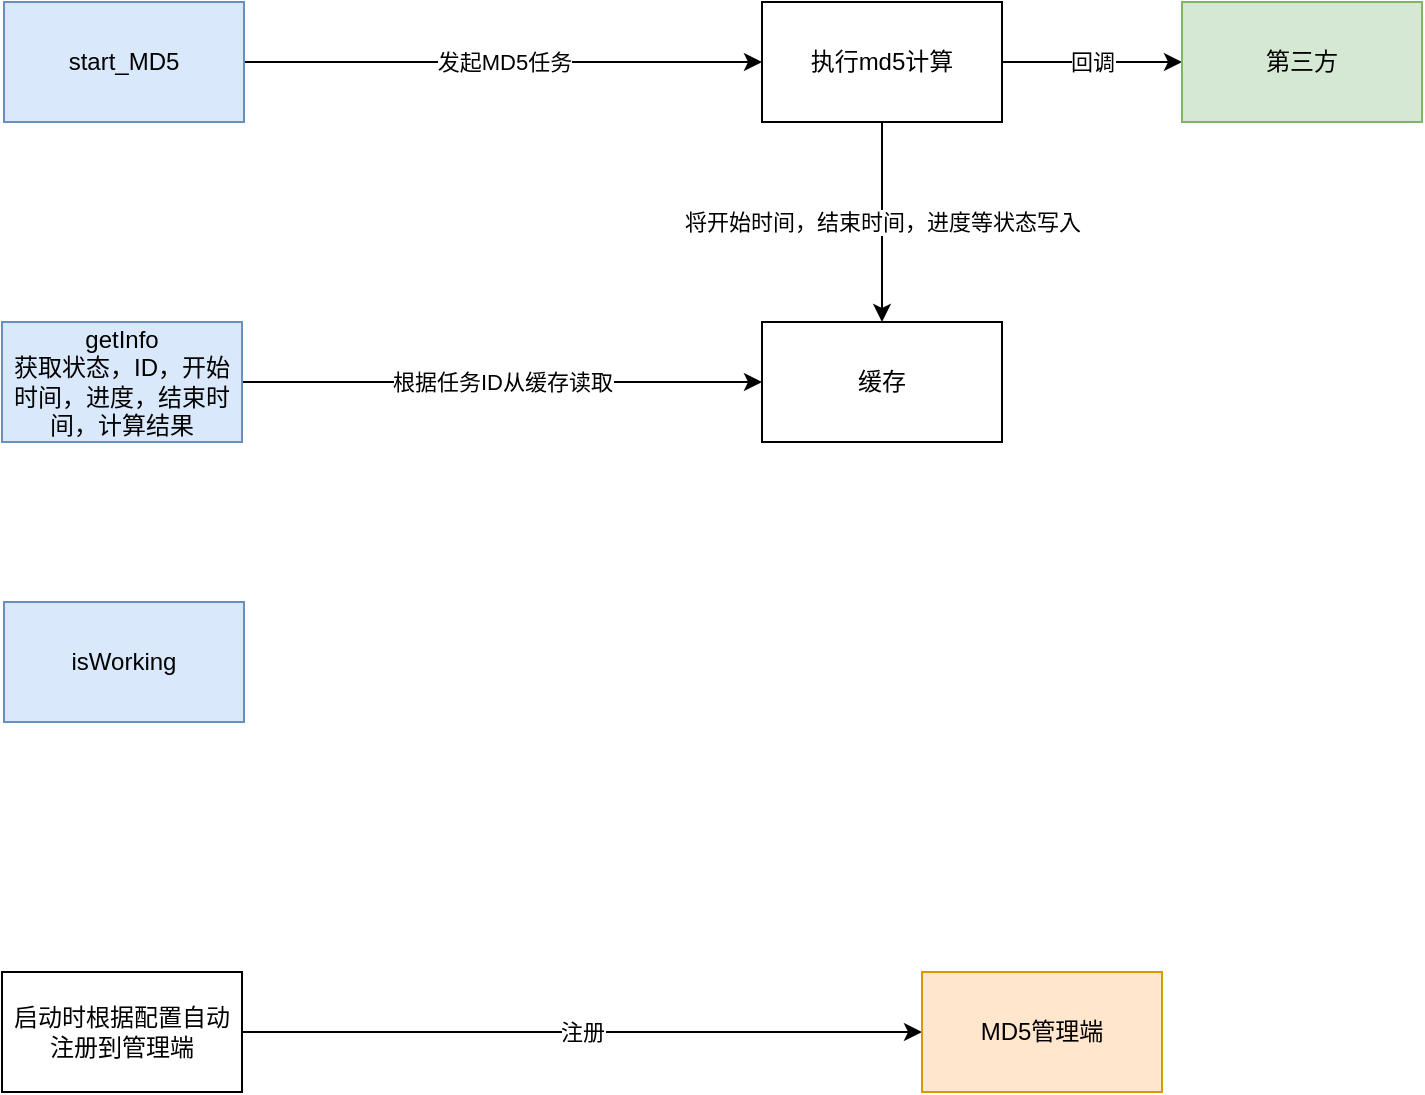 <mxfile version="14.1.9" type="github" pages="3">
  <diagram id="vZh9OYVmvURLcyZ7zChU" name="MD5执行端">
    <mxGraphModel dx="1381" dy="890" grid="1" gridSize="10" guides="1" tooltips="1" connect="1" arrows="1" fold="1" page="1" pageScale="1" pageWidth="827" pageHeight="1169" math="0" shadow="0">
      <root>
        <mxCell id="0" />
        <mxCell id="1" parent="0" />
        <mxCell id="xCJOUk_nlppZlGT4sAmL-4" value="发起MD5任务" style="edgeStyle=orthogonalEdgeStyle;rounded=0;orthogonalLoop=1;jettySize=auto;html=1;entryX=0;entryY=0.5;entryDx=0;entryDy=0;" parent="1" source="xCJOUk_nlppZlGT4sAmL-1" target="xCJOUk_nlppZlGT4sAmL-5" edge="1">
          <mxGeometry relative="1" as="geometry">
            <mxPoint x="405" y="140" as="targetPoint" />
          </mxGeometry>
        </mxCell>
        <mxCell id="xCJOUk_nlppZlGT4sAmL-1" value="start_MD5" style="rounded=0;whiteSpace=wrap;html=1;fillColor=#dae8fc;strokeColor=#6c8ebf;" parent="1" vertex="1">
          <mxGeometry x="71" y="70" width="120" height="60" as="geometry" />
        </mxCell>
        <mxCell id="xCJOUk_nlppZlGT4sAmL-9" value="根据任务ID从缓存读取" style="edgeStyle=orthogonalEdgeStyle;rounded=0;orthogonalLoop=1;jettySize=auto;html=1;" parent="1" source="xCJOUk_nlppZlGT4sAmL-2" target="xCJOUk_nlppZlGT4sAmL-7" edge="1">
          <mxGeometry relative="1" as="geometry" />
        </mxCell>
        <mxCell id="xCJOUk_nlppZlGT4sAmL-2" value="getInfo&lt;br&gt;获取状态，ID，开始时间，进度，结束时间，计算结果" style="rounded=0;whiteSpace=wrap;html=1;fillColor=#dae8fc;strokeColor=#6c8ebf;" parent="1" vertex="1">
          <mxGeometry x="70" y="230" width="120" height="60" as="geometry" />
        </mxCell>
        <mxCell id="xCJOUk_nlppZlGT4sAmL-8" value="将开始时间，结束时间，进度等状态写入" style="edgeStyle=orthogonalEdgeStyle;rounded=0;orthogonalLoop=1;jettySize=auto;html=1;entryX=0.5;entryY=0;entryDx=0;entryDy=0;" parent="1" source="xCJOUk_nlppZlGT4sAmL-5" target="xCJOUk_nlppZlGT4sAmL-7" edge="1">
          <mxGeometry relative="1" as="geometry" />
        </mxCell>
        <mxCell id="xvb4MUw1szfaOKgbHXFY-2" value="回调" style="edgeStyle=orthogonalEdgeStyle;rounded=0;orthogonalLoop=1;jettySize=auto;html=1;" parent="1" source="xCJOUk_nlppZlGT4sAmL-5" target="xvb4MUw1szfaOKgbHXFY-1" edge="1">
          <mxGeometry relative="1" as="geometry" />
        </mxCell>
        <mxCell id="xCJOUk_nlppZlGT4sAmL-5" value="执行md5计算" style="rounded=0;whiteSpace=wrap;html=1;" parent="1" vertex="1">
          <mxGeometry x="450" y="70" width="120" height="60" as="geometry" />
        </mxCell>
        <mxCell id="xCJOUk_nlppZlGT4sAmL-7" value="缓存" style="rounded=0;whiteSpace=wrap;html=1;" parent="1" vertex="1">
          <mxGeometry x="450" y="230" width="120" height="60" as="geometry" />
        </mxCell>
        <mxCell id="xvb4MUw1szfaOKgbHXFY-1" value="第三方" style="rounded=0;whiteSpace=wrap;html=1;fillColor=#d5e8d4;strokeColor=#82b366;" parent="1" vertex="1">
          <mxGeometry x="660" y="70" width="120" height="60" as="geometry" />
        </mxCell>
        <mxCell id="xTGyEX7kMLGWxDFuv8Kp-1" value="isWorking" style="rounded=0;whiteSpace=wrap;html=1;fillColor=#dae8fc;strokeColor=#6c8ebf;" parent="1" vertex="1">
          <mxGeometry x="71" y="370" width="120" height="60" as="geometry" />
        </mxCell>
        <mxCell id="3F_a-cN-I69hapElGCvo-4" value="注册" style="edgeStyle=orthogonalEdgeStyle;rounded=0;orthogonalLoop=1;jettySize=auto;html=1;exitX=1;exitY=0.5;exitDx=0;exitDy=0;entryX=0;entryY=0.5;entryDx=0;entryDy=0;" parent="1" source="3F_a-cN-I69hapElGCvo-1" target="3F_a-cN-I69hapElGCvo-3" edge="1">
          <mxGeometry relative="1" as="geometry" />
        </mxCell>
        <mxCell id="3F_a-cN-I69hapElGCvo-1" value="启动时根据配置自动注册到管理端" style="rounded=0;whiteSpace=wrap;html=1;" parent="1" vertex="1">
          <mxGeometry x="70" y="555" width="120" height="60" as="geometry" />
        </mxCell>
        <mxCell id="3F_a-cN-I69hapElGCvo-3" value="MD5管理端" style="rounded=0;whiteSpace=wrap;html=1;fillColor=#ffe6cc;strokeColor=#d79b00;" parent="1" vertex="1">
          <mxGeometry x="530" y="555" width="120" height="60" as="geometry" />
        </mxCell>
      </root>
    </mxGraphModel>
  </diagram>
  <diagram id="CkjEr-vj1TwtATfTT5om" name="MD5管理端">
    <mxGraphModel dx="1381" dy="890" grid="1" gridSize="10" guides="1" tooltips="1" connect="1" arrows="1" fold="1" page="1" pageScale="1" pageWidth="827" pageHeight="1169" math="0" shadow="0">
      <root>
        <mxCell id="pD-obUyEzkE79_Fu9p86-0" />
        <mxCell id="pD-obUyEzkE79_Fu9p86-1" parent="pD-obUyEzkE79_Fu9p86-0" />
        <mxCell id="8QeqpfEdfmeAyonV3E3P-1" value="下发任务：ID" style="edgeStyle=orthogonalEdgeStyle;rounded=0;orthogonalLoop=1;jettySize=auto;html=1;exitX=1;exitY=0.5;exitDx=0;exitDy=0;entryX=0.5;entryY=0;entryDx=0;entryDy=0;" parent="pD-obUyEzkE79_Fu9p86-1" source="8QeqpfEdfmeAyonV3E3P-3" target="8QeqpfEdfmeAyonV3E3P-0" edge="1">
          <mxGeometry x="0.007" relative="1" as="geometry">
            <mxPoint as="offset" />
          </mxGeometry>
        </mxCell>
        <mxCell id="pj6sRofI2khXpzfL-eum-0" value="生成任务ID，将任务加入队列中" style="edgeStyle=orthogonalEdgeStyle;rounded=0;orthogonalLoop=1;jettySize=auto;html=1;entryX=0;entryY=0.5;entryDx=0;entryDy=0;exitX=0.45;exitY=0;exitDx=0;exitDy=0;exitPerimeter=0;" parent="pD-obUyEzkE79_Fu9p86-1" source="BkSrPA6vsREYZLOBG8kc-0" target="8QeqpfEdfmeAyonV3E3P-3" edge="1">
          <mxGeometry relative="1" as="geometry" />
        </mxCell>
        <mxCell id="BkSrPA6vsREYZLOBG8kc-0" value="创建MD5任务，返回ID给调用方" style="rounded=0;whiteSpace=wrap;html=1;fillColor=#dae8fc;strokeColor=#6c8ebf;" parent="pD-obUyEzkE79_Fu9p86-1" vertex="1">
          <mxGeometry x="80" y="330" width="120" height="60" as="geometry" />
        </mxCell>
        <mxCell id="eEpEQpnTVAiNZk7LBNJG-0" value="集群状态查询" style="rounded=0;whiteSpace=wrap;html=1;fillColor=#dae8fc;strokeColor=#6c8ebf;" parent="pD-obUyEzkE79_Fu9p86-1" vertex="1">
          <mxGeometry x="80" y="420" width="120" height="60" as="geometry" />
        </mxCell>
        <mxCell id="pj6sRofI2khXpzfL-eum-2" value="启动时自动注册到管理端" style="edgeStyle=orthogonalEdgeStyle;rounded=0;orthogonalLoop=1;jettySize=auto;html=1;exitX=0.75;exitY=0;exitDx=0;exitDy=0;entryX=1;entryY=0.5;entryDx=0;entryDy=0;" parent="pD-obUyEzkE79_Fu9p86-1" source="8QeqpfEdfmeAyonV3E3P-0" target="pj6sRofI2khXpzfL-eum-1" edge="1">
          <mxGeometry relative="1" as="geometry" />
        </mxCell>
        <mxCell id="8QeqpfEdfmeAyonV3E3P-0" value="MD5执行端" style="rounded=0;whiteSpace=wrap;html=1;" parent="pD-obUyEzkE79_Fu9p86-1" vertex="1">
          <mxGeometry x="570" y="410" width="206" height="280" as="geometry" />
        </mxCell>
        <mxCell id="8QeqpfEdfmeAyonV3E3P-3" value="&lt;font style=&quot;font-size: 16px ; background-color: rgb(255 , 255 , 0)&quot;&gt;任务队列&lt;/font&gt;&lt;br&gt;轮询队列&lt;br&gt;查询空闲MD5执行端&lt;br&gt;下发任务并写库" style="whiteSpace=wrap;html=1;aspect=fixed;" parent="pD-obUyEzkE79_Fu9p86-1" vertex="1">
          <mxGeometry x="300" y="220" width="120" height="120" as="geometry" />
        </mxCell>
        <mxCell id="pj6sRofI2khXpzfL-eum-4" value="" style="edgeStyle=orthogonalEdgeStyle;rounded=0;orthogonalLoop=1;jettySize=auto;html=1;" parent="pD-obUyEzkE79_Fu9p86-1" source="pj6sRofI2khXpzfL-eum-1" target="pj6sRofI2khXpzfL-eum-3" edge="1">
          <mxGeometry relative="1" as="geometry" />
        </mxCell>
        <mxCell id="pj6sRofI2khXpzfL-eum-1" value="MD5执行端注册接口" style="rounded=0;whiteSpace=wrap;html=1;fillColor=#dae8fc;strokeColor=#6c8ebf;" parent="pD-obUyEzkE79_Fu9p86-1" vertex="1">
          <mxGeometry x="300" y="20" width="120" height="60" as="geometry" />
        </mxCell>
        <mxCell id="pj6sRofI2khXpzfL-eum-5" value="将执行端加入集合中" style="edgeStyle=orthogonalEdgeStyle;rounded=0;orthogonalLoop=1;jettySize=auto;html=1;" parent="pD-obUyEzkE79_Fu9p86-1" source="pj6sRofI2khXpzfL-eum-3" target="pj6sRofI2khXpzfL-eum-1" edge="1">
          <mxGeometry relative="1" as="geometry" />
        </mxCell>
        <mxCell id="pj6sRofI2khXpzfL-eum-3" value="&lt;font style=&quot;font-size: 16px ; background-color: rgb(255 , 255 , 51)&quot;&gt;执行端集合&lt;/font&gt;&lt;br&gt;：&lt;br&gt;ip，执行任务数量" style="rounded=0;whiteSpace=wrap;html=1;" parent="pD-obUyEzkE79_Fu9p86-1" vertex="1">
          <mxGeometry x="300" y="110" width="120" height="60" as="geometry" />
        </mxCell>
        <mxCell id="pj6sRofI2khXpzfL-eum-7" value="向数据库查询" style="edgeStyle=orthogonalEdgeStyle;rounded=0;orthogonalLoop=1;jettySize=auto;html=1;entryX=0;entryY=0.5;entryDx=0;entryDy=0;" parent="pD-obUyEzkE79_Fu9p86-1" source="pj6sRofI2khXpzfL-eum-6" target="mq54mdfgHksA0-FcVedB-0" edge="1">
          <mxGeometry relative="1" as="geometry" />
        </mxCell>
        <mxCell id="pj6sRofI2khXpzfL-eum-6" value="任务状态查询" style="rounded=0;whiteSpace=wrap;html=1;fillColor=#dae8fc;strokeColor=#6c8ebf;" parent="pD-obUyEzkE79_Fu9p86-1" vertex="1">
          <mxGeometry x="80" y="525" width="120" height="60" as="geometry" />
        </mxCell>
        <mxCell id="mq54mdfgHksA0-FcVedB-1" value="向执行端查询" style="edgeStyle=orthogonalEdgeStyle;rounded=0;orthogonalLoop=1;jettySize=auto;html=1;exitX=1;exitY=0.5;exitDx=0;exitDy=0;entryX=0;entryY=0.5;entryDx=0;entryDy=0;" edge="1" parent="pD-obUyEzkE79_Fu9p86-1" source="mq54mdfgHksA0-FcVedB-0" target="8QeqpfEdfmeAyonV3E3P-0">
          <mxGeometry relative="1" as="geometry">
            <Array as="points">
              <mxPoint x="500" y="555" />
              <mxPoint x="500" y="550" />
            </Array>
          </mxGeometry>
        </mxCell>
        <mxCell id="mq54mdfgHksA0-FcVedB-0" value="&lt;font style=&quot;font-size: 16px ; background-color: rgb(255 , 255 , 0)&quot;&gt;工作队列&lt;/font&gt;&lt;br&gt;&lt;span&gt;轮询队列&lt;/span&gt;&lt;br&gt;&lt;span&gt;查询队列中任务的状态并写库&lt;/span&gt;" style="rounded=0;whiteSpace=wrap;html=1;" vertex="1" parent="pD-obUyEzkE79_Fu9p86-1">
          <mxGeometry x="310" y="515" width="120" height="80" as="geometry" />
        </mxCell>
        <mxCell id="jQ7U2IyGc0_zJgypHKKe-0" value="任务停止" style="rounded=0;whiteSpace=wrap;html=1;fillColor=#dae8fc;strokeColor=#6c8ebf;" vertex="1" parent="pD-obUyEzkE79_Fu9p86-1">
          <mxGeometry x="80" y="630" width="120" height="60" as="geometry" />
        </mxCell>
        <mxCell id="jQ7U2IyGc0_zJgypHKKe-1" value="任务重试" style="rounded=0;whiteSpace=wrap;html=1;fillColor=#dae8fc;strokeColor=#6c8ebf;" vertex="1" parent="pD-obUyEzkE79_Fu9p86-1">
          <mxGeometry x="80" y="730" width="120" height="60" as="geometry" />
        </mxCell>
        <mxCell id="jQ7U2IyGc0_zJgypHKKe-2" value="任务优先级调整" style="rounded=0;whiteSpace=wrap;html=1;fillColor=#dae8fc;strokeColor=#6c8ebf;" vertex="1" parent="pD-obUyEzkE79_Fu9p86-1">
          <mxGeometry x="80" y="820" width="120" height="60" as="geometry" />
        </mxCell>
      </root>
    </mxGraphModel>
  </diagram>
  <diagram id="fqGaz1YixJYyGbtJA_QN" name="测试模块">
    <mxGraphModel dx="1381" dy="890" grid="1" gridSize="10" guides="1" tooltips="1" connect="1" arrows="1" fold="1" page="1" pageScale="1" pageWidth="827" pageHeight="1169" math="0" shadow="0">
      <root>
        <mxCell id="_oThMeBDkMpjmNqSBP6x-0" />
        <mxCell id="_oThMeBDkMpjmNqSBP6x-1" parent="_oThMeBDkMpjmNqSBP6x-0" />
        <mxCell id="_oThMeBDkMpjmNqSBP6x-5" value="" style="edgeStyle=orthogonalEdgeStyle;rounded=0;orthogonalLoop=1;jettySize=auto;html=1;entryX=0;entryY=0.5;entryDx=0;entryDy=0;" parent="_oThMeBDkMpjmNqSBP6x-1" source="_oThMeBDkMpjmNqSBP6x-2" target="_oThMeBDkMpjmNqSBP6x-4" edge="1">
          <mxGeometry relative="1" as="geometry">
            <mxPoint x="270" y="400" as="targetPoint" />
            <Array as="points">
              <mxPoint x="160" y="400" />
            </Array>
          </mxGeometry>
        </mxCell>
        <mxCell id="_oThMeBDkMpjmNqSBP6x-2" value="发起任务" style="rounded=0;whiteSpace=wrap;html=1;fillColor=#dae8fc;strokeColor=#6c8ebf;" parent="_oThMeBDkMpjmNqSBP6x-1" vertex="1">
          <mxGeometry x="110" y="220" width="120" height="60" as="geometry" />
        </mxCell>
        <mxCell id="_oThMeBDkMpjmNqSBP6x-13" value="根据ID查询任务状态" style="edgeStyle=orthogonalEdgeStyle;rounded=0;orthogonalLoop=1;jettySize=auto;html=1;" parent="_oThMeBDkMpjmNqSBP6x-1" source="_oThMeBDkMpjmNqSBP6x-3" target="_oThMeBDkMpjmNqSBP6x-4" edge="1">
          <mxGeometry x="-0.455" relative="1" as="geometry">
            <Array as="points">
              <mxPoint x="350" y="220" />
              <mxPoint x="350" y="220" />
            </Array>
            <mxPoint as="offset" />
          </mxGeometry>
        </mxCell>
        <mxCell id="9sdfu4T4Dndy-RtgNsHt-0" value="查询集群状态" style="edgeStyle=orthogonalEdgeStyle;rounded=0;orthogonalLoop=1;jettySize=auto;html=1;" parent="_oThMeBDkMpjmNqSBP6x-1" source="_oThMeBDkMpjmNqSBP6x-3" target="_oThMeBDkMpjmNqSBP6x-4" edge="1">
          <mxGeometry relative="1" as="geometry">
            <mxPoint x="423" y="418" as="targetPoint" />
            <Array as="points">
              <mxPoint x="420" y="300" />
              <mxPoint x="420" y="300" />
            </Array>
          </mxGeometry>
        </mxCell>
        <mxCell id="_oThMeBDkMpjmNqSBP6x-3" value="查询任务&lt;br&gt;map+thread" style="rounded=0;whiteSpace=wrap;html=1;" parent="_oThMeBDkMpjmNqSBP6x-1" vertex="1">
          <mxGeometry x="280" y="40" width="210" height="110" as="geometry" />
        </mxCell>
        <mxCell id="_oThMeBDkMpjmNqSBP6x-9" value="md5计算结束回调" style="edgeStyle=orthogonalEdgeStyle;rounded=0;orthogonalLoop=1;jettySize=auto;html=1;exitX=1;exitY=0.5;exitDx=0;exitDy=0;" parent="_oThMeBDkMpjmNqSBP6x-1" source="_oThMeBDkMpjmNqSBP6x-4" target="_oThMeBDkMpjmNqSBP6x-6" edge="1">
          <mxGeometry relative="1" as="geometry">
            <Array as="points">
              <mxPoint x="620" y="400" />
            </Array>
          </mxGeometry>
        </mxCell>
        <mxCell id="_oThMeBDkMpjmNqSBP6x-14" value="&lt;span style=&quot;color: rgb(0 , 0 , 0) ; font-family: &amp;#34;helvetica&amp;#34; ; font-size: 11px ; font-style: normal ; font-weight: 400 ; letter-spacing: normal ; text-align: center ; text-indent: 0px ; text-transform: none ; word-spacing: 0px ; background-color: rgb(255 , 255 , 255) ; display: inline ; float: none&quot;&gt;管理端返回任务ID&lt;/span&gt;" style="edgeStyle=orthogonalEdgeStyle;rounded=0;orthogonalLoop=1;jettySize=auto;html=1;exitX=0;exitY=0.25;exitDx=0;exitDy=0;" parent="_oThMeBDkMpjmNqSBP6x-1" source="_oThMeBDkMpjmNqSBP6x-4" target="_oThMeBDkMpjmNqSBP6x-2" edge="1">
          <mxGeometry relative="1" as="geometry">
            <Array as="points">
              <mxPoint x="260" y="385" />
              <mxPoint x="260" y="250" />
            </Array>
          </mxGeometry>
        </mxCell>
        <mxCell id="_oThMeBDkMpjmNqSBP6x-4" value="调用MD5管理端" style="rounded=0;whiteSpace=wrap;html=1;" parent="_oThMeBDkMpjmNqSBP6x-1" vertex="1">
          <mxGeometry x="325" y="370" width="120" height="60" as="geometry" />
        </mxCell>
        <mxCell id="_oThMeBDkMpjmNqSBP6x-10" value="更新Map" style="edgeStyle=orthogonalEdgeStyle;rounded=0;orthogonalLoop=1;jettySize=auto;html=1;exitX=0.5;exitY=0;exitDx=0;exitDy=0;" parent="_oThMeBDkMpjmNqSBP6x-1" source="_oThMeBDkMpjmNqSBP6x-6" edge="1">
          <mxGeometry relative="1" as="geometry">
            <mxPoint x="490" y="105" as="targetPoint" />
            <Array as="points">
              <mxPoint x="620" y="105" />
            </Array>
          </mxGeometry>
        </mxCell>
        <mxCell id="_oThMeBDkMpjmNqSBP6x-6" value="回调接口" style="rounded=0;whiteSpace=wrap;html=1;fillColor=#dae8fc;strokeColor=#6c8ebf;" parent="_oThMeBDkMpjmNqSBP6x-1" vertex="1">
          <mxGeometry x="560" y="220" width="120" height="60" as="geometry" />
        </mxCell>
        <mxCell id="_oThMeBDkMpjmNqSBP6x-8" style="edgeStyle=orthogonalEdgeStyle;rounded=0;orthogonalLoop=1;jettySize=auto;html=1;entryX=0.417;entryY=-0.033;entryDx=0;entryDy=0;entryPerimeter=0;exitX=0.5;exitY=1;exitDx=0;exitDy=0;" parent="_oThMeBDkMpjmNqSBP6x-1" source="_oThMeBDkMpjmNqSBP6x-7" target="_oThMeBDkMpjmNqSBP6x-2" edge="1">
          <mxGeometry relative="1" as="geometry">
            <Array as="points">
              <mxPoint x="160" y="110" />
            </Array>
          </mxGeometry>
        </mxCell>
        <mxCell id="_oThMeBDkMpjmNqSBP6x-7" value="postman" style="rounded=0;whiteSpace=wrap;html=1;fillColor=#e1d5e7;strokeColor=#9673a6;" parent="_oThMeBDkMpjmNqSBP6x-1" vertex="1">
          <mxGeometry x="100" y="50" width="120" height="60" as="geometry" />
        </mxCell>
      </root>
    </mxGraphModel>
  </diagram>
</mxfile>
